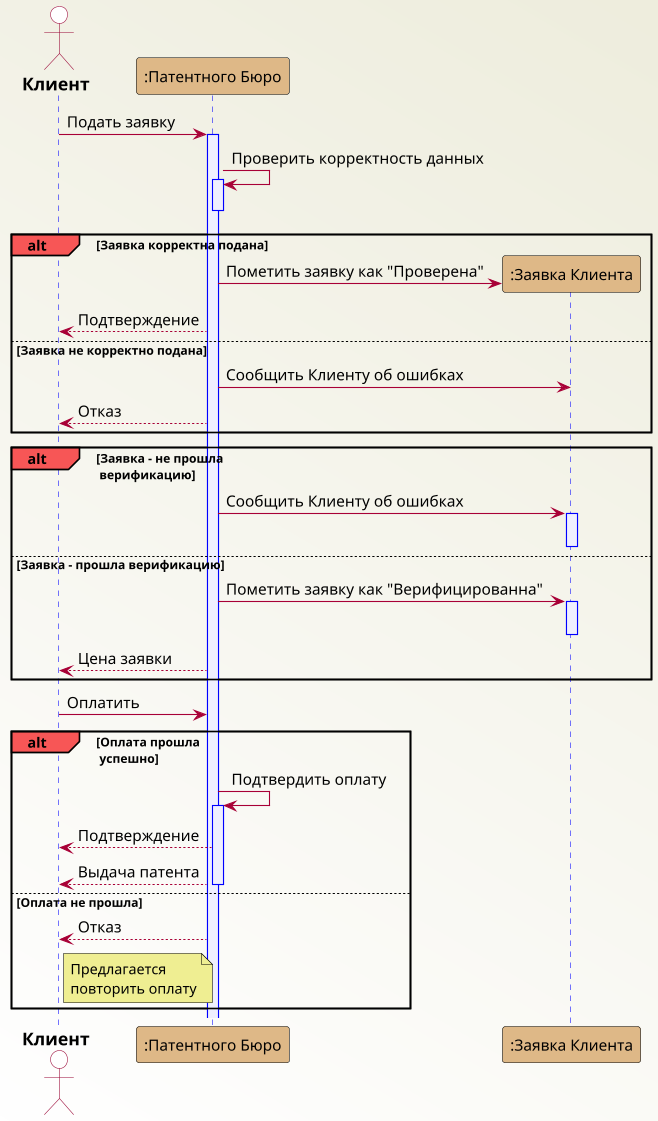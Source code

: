 @startuml
scale 1.1

skinparam {
backgroundColor white\#EEEDDD

ParticipantPadding 0

ActorBackgroundColor white
ActorBordercolor #990434
actorFontSize 16
actorFontStyle bold

ParticipantBorderColor black
ParticipantBackgroundColor burlywood
ParticipantFontColor black

sequenceLifeLineBorderColor blue
sequenceLifeLineBackgroundColor motivation

sequenceGroupBackgroundColor #f75656

arrowColor #A80036
arrowFontSize 14

noteBackgroundColor #efee92
notebordercolor black
}


actor "Клиент" as client order 1
participant ":Патентного Бюро" as system order 2

client -> system : Подать заявку
activate system
    system -> system : Проверить корректность данных
    activate system
    deactivate system

alt Заявка корректна подана
    create participant ":Заявка Клиента" as application order 3
    system -> application : Пометить заявку как "Проверена"
    system --> client : Подтверждение

else Заявка не корректно подана
    system -> application : Сообщить Клиенту об ошибках
    system --> client : Отказ
end

alt Заявка - не прошла\n верификацию
    system -> application : Сообщить Клиенту об ошибках
    activate application
    deactivate application
else Заявка - прошла верификацию
    system -> application : Пометить заявку как "Верифицированна"
    activate application
    deactivate application
    system --> client : Цена заявки
'    create participant ":Журнал Верификации" as verifier order 4
'    system -> verifier : Переместить заявку в журнал
'    deactivate system
end

client -> system : Оплатить

alt Оплата прошла\n успешно
    system -> system : Подтвердить оплату
    activate system
    system --> client : Подтверждение
    system --> client : Выдача патента

    deactivate system
else Оплата не прошла
     system --> client : Отказ
     note right of client
         Предлагается
         повторить оплату
     end note
end

@enduml